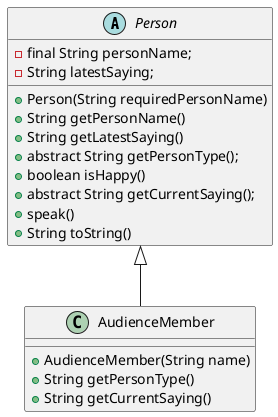 @startuml
abstract class Person
{
    - final String personName;
    - String latestSaying;
    + Person(String requiredPersonName)
    + String getPersonName()
    + String getLatestSaying()
    + abstract String getPersonType();
    + boolean isHappy()
    + abstract String getCurrentSaying();
    + speak()
    + String toString()
}

class AudienceMember extends Person
{
    + AudienceMember(String name)
    + String getPersonType()
    + String getCurrentSaying()
}
@enduml